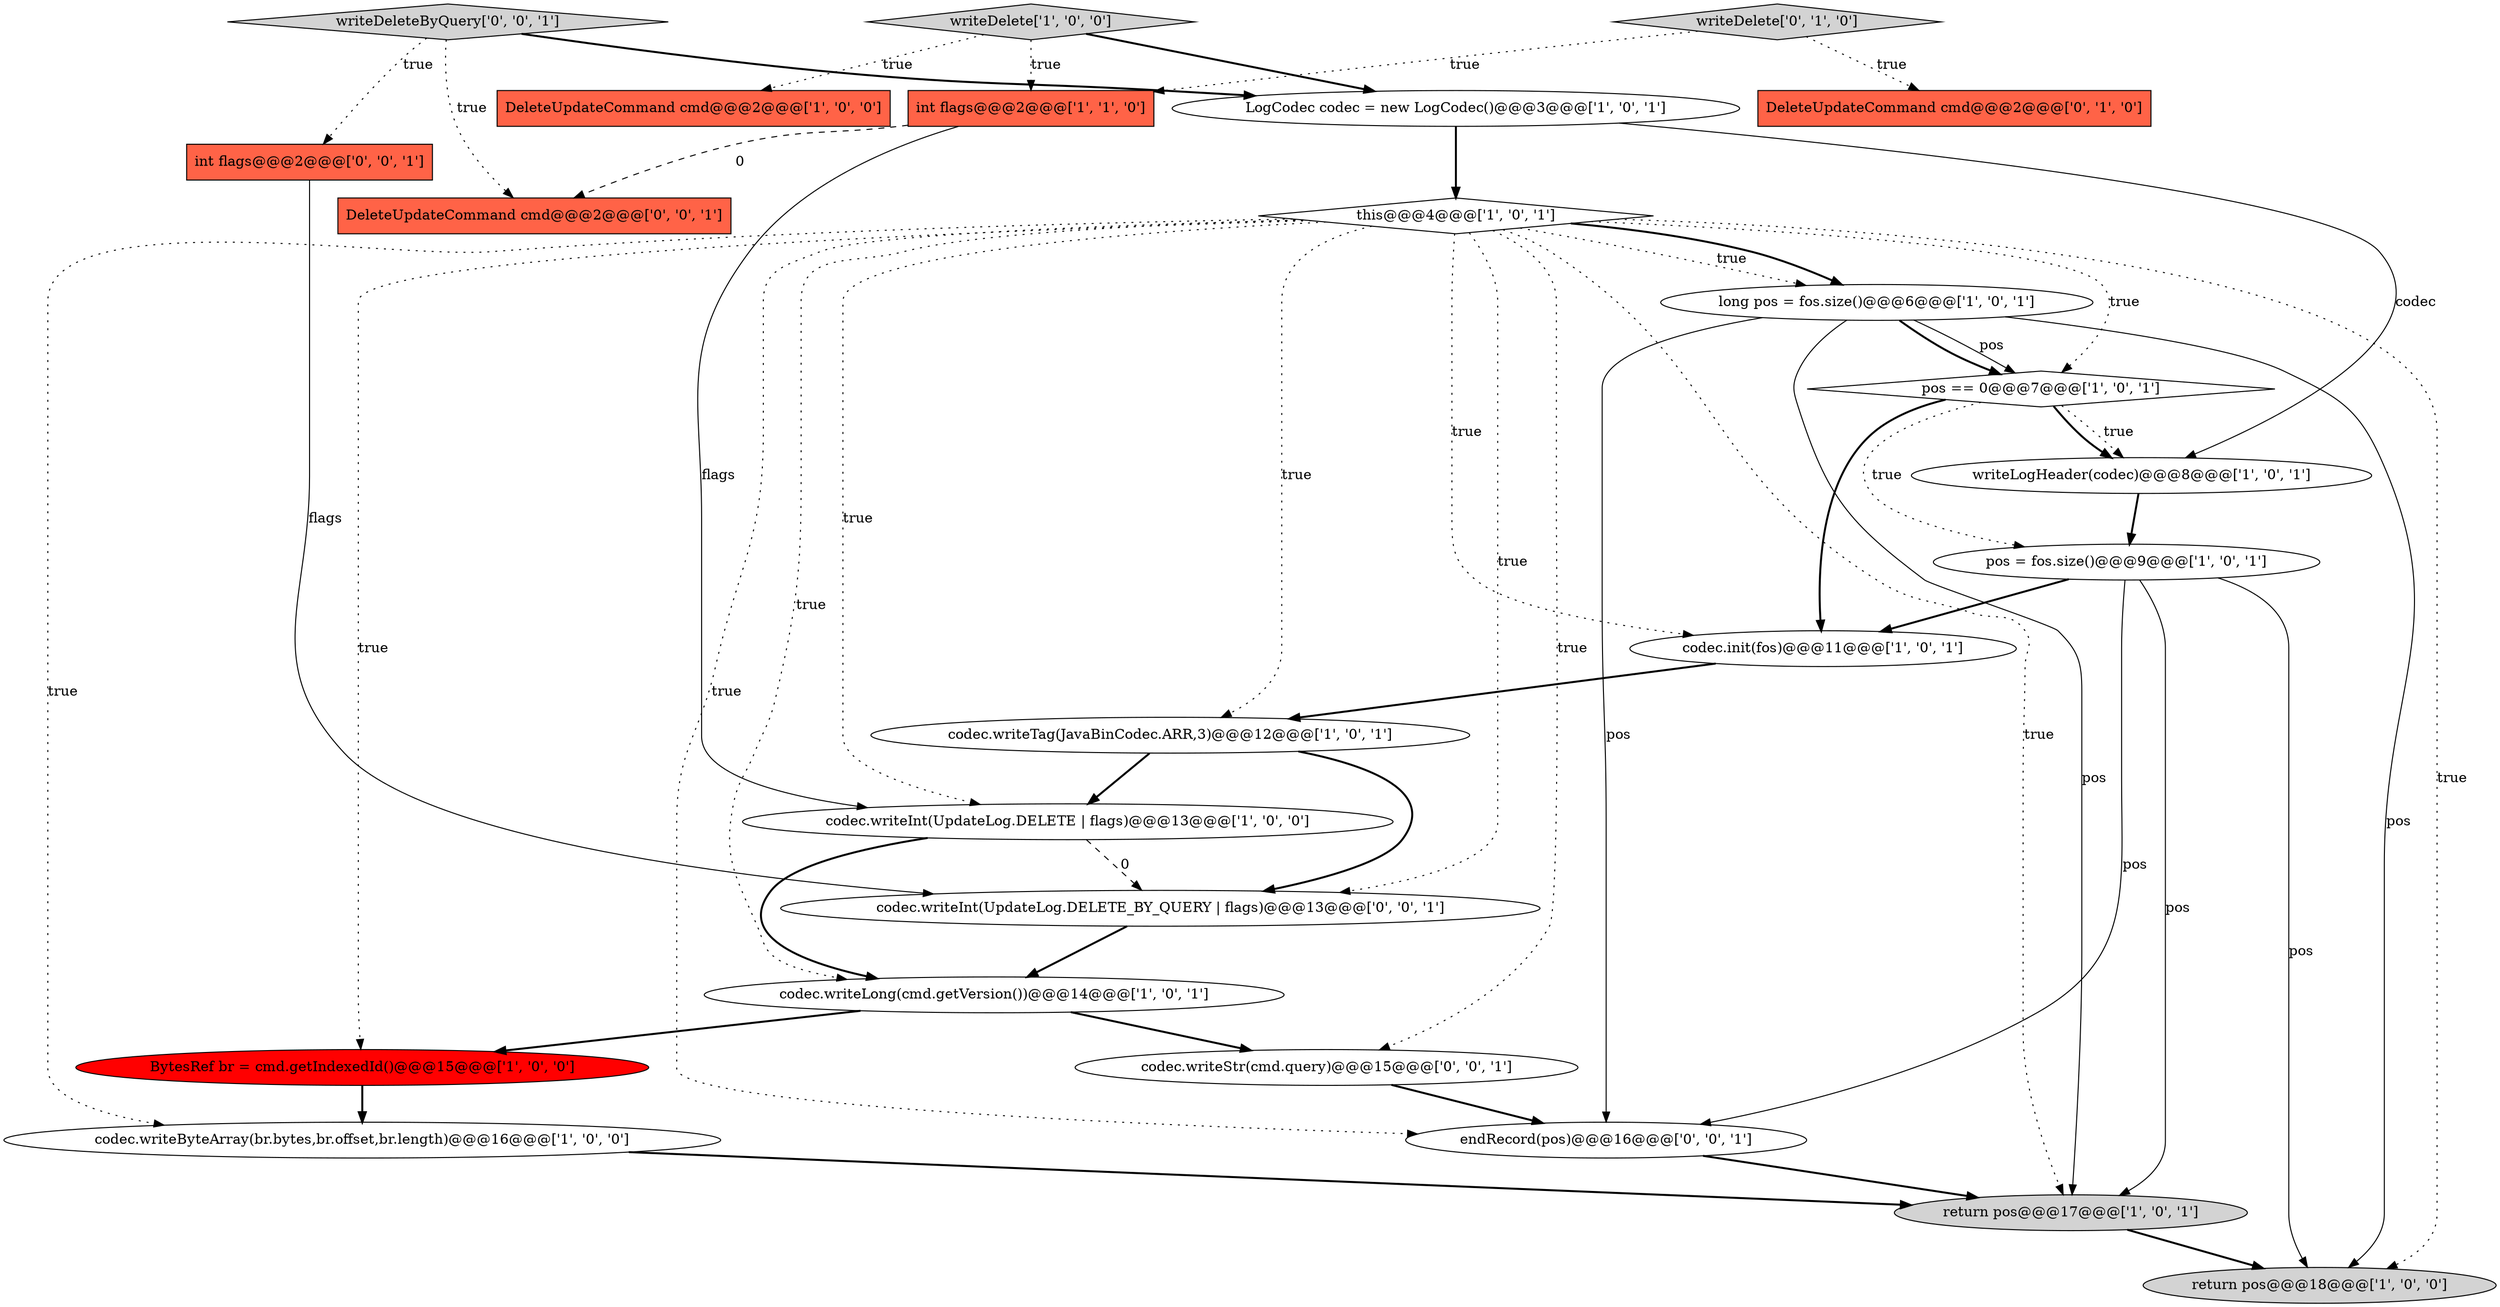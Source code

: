 digraph {
11 [style = filled, label = "LogCodec codec = new LogCodec()@@@3@@@['1', '0', '1']", fillcolor = white, shape = ellipse image = "AAA0AAABBB1BBB"];
22 [style = filled, label = "writeDeleteByQuery['0', '0', '1']", fillcolor = lightgray, shape = diamond image = "AAA0AAABBB3BBB"];
3 [style = filled, label = "writeDelete['1', '0', '0']", fillcolor = lightgray, shape = diamond image = "AAA0AAABBB1BBB"];
13 [style = filled, label = "codec.writeInt(UpdateLog.DELETE | flags)@@@13@@@['1', '0', '0']", fillcolor = white, shape = ellipse image = "AAA0AAABBB1BBB"];
10 [style = filled, label = "writeLogHeader(codec)@@@8@@@['1', '0', '1']", fillcolor = white, shape = ellipse image = "AAA0AAABBB1BBB"];
17 [style = filled, label = "DeleteUpdateCommand cmd@@@2@@@['0', '1', '0']", fillcolor = tomato, shape = box image = "AAA0AAABBB2BBB"];
9 [style = filled, label = "pos == 0@@@7@@@['1', '0', '1']", fillcolor = white, shape = diamond image = "AAA0AAABBB1BBB"];
19 [style = filled, label = "endRecord(pos)@@@16@@@['0', '0', '1']", fillcolor = white, shape = ellipse image = "AAA0AAABBB3BBB"];
6 [style = filled, label = "codec.writeLong(cmd.getVersion())@@@14@@@['1', '0', '1']", fillcolor = white, shape = ellipse image = "AAA0AAABBB1BBB"];
23 [style = filled, label = "codec.writeStr(cmd.query)@@@15@@@['0', '0', '1']", fillcolor = white, shape = ellipse image = "AAA0AAABBB3BBB"];
20 [style = filled, label = "codec.writeInt(UpdateLog.DELETE_BY_QUERY | flags)@@@13@@@['0', '0', '1']", fillcolor = white, shape = ellipse image = "AAA0AAABBB3BBB"];
16 [style = filled, label = "pos = fos.size()@@@9@@@['1', '0', '1']", fillcolor = white, shape = ellipse image = "AAA0AAABBB1BBB"];
4 [style = filled, label = "long pos = fos.size()@@@6@@@['1', '0', '1']", fillcolor = white, shape = ellipse image = "AAA0AAABBB1BBB"];
7 [style = filled, label = "DeleteUpdateCommand cmd@@@2@@@['1', '0', '0']", fillcolor = tomato, shape = box image = "AAA0AAABBB1BBB"];
1 [style = filled, label = "codec.writeByteArray(br.bytes,br.offset,br.length)@@@16@@@['1', '0', '0']", fillcolor = white, shape = ellipse image = "AAA0AAABBB1BBB"];
15 [style = filled, label = "return pos@@@17@@@['1', '0', '1']", fillcolor = lightgray, shape = ellipse image = "AAA0AAABBB1BBB"];
18 [style = filled, label = "writeDelete['0', '1', '0']", fillcolor = lightgray, shape = diamond image = "AAA0AAABBB2BBB"];
24 [style = filled, label = "DeleteUpdateCommand cmd@@@2@@@['0', '0', '1']", fillcolor = tomato, shape = box image = "AAA0AAABBB3BBB"];
21 [style = filled, label = "int flags@@@2@@@['0', '0', '1']", fillcolor = tomato, shape = box image = "AAA0AAABBB3BBB"];
2 [style = filled, label = "codec.init(fos)@@@11@@@['1', '0', '1']", fillcolor = white, shape = ellipse image = "AAA0AAABBB1BBB"];
12 [style = filled, label = "int flags@@@2@@@['1', '1', '0']", fillcolor = tomato, shape = box image = "AAA0AAABBB1BBB"];
0 [style = filled, label = "return pos@@@18@@@['1', '0', '0']", fillcolor = lightgray, shape = ellipse image = "AAA0AAABBB1BBB"];
14 [style = filled, label = "this@@@4@@@['1', '0', '1']", fillcolor = white, shape = diamond image = "AAA0AAABBB1BBB"];
5 [style = filled, label = "codec.writeTag(JavaBinCodec.ARR,3)@@@12@@@['1', '0', '1']", fillcolor = white, shape = ellipse image = "AAA0AAABBB1BBB"];
8 [style = filled, label = "BytesRef br = cmd.getIndexedId()@@@15@@@['1', '0', '0']", fillcolor = red, shape = ellipse image = "AAA1AAABBB1BBB"];
22->21 [style = dotted, label="true"];
4->9 [style = bold, label=""];
14->2 [style = dotted, label="true"];
4->19 [style = solid, label="pos"];
3->7 [style = dotted, label="true"];
4->9 [style = solid, label="pos"];
14->19 [style = dotted, label="true"];
5->20 [style = bold, label=""];
11->14 [style = bold, label=""];
9->2 [style = bold, label=""];
14->0 [style = dotted, label="true"];
6->23 [style = bold, label=""];
13->20 [style = dashed, label="0"];
1->15 [style = bold, label=""];
16->0 [style = solid, label="pos"];
4->15 [style = solid, label="pos"];
16->19 [style = solid, label="pos"];
3->11 [style = bold, label=""];
11->10 [style = solid, label="codec"];
14->23 [style = dotted, label="true"];
20->6 [style = bold, label=""];
9->10 [style = bold, label=""];
22->24 [style = dotted, label="true"];
16->2 [style = bold, label=""];
14->13 [style = dotted, label="true"];
14->20 [style = dotted, label="true"];
8->1 [style = bold, label=""];
14->15 [style = dotted, label="true"];
21->20 [style = solid, label="flags"];
18->12 [style = dotted, label="true"];
14->5 [style = dotted, label="true"];
10->16 [style = bold, label=""];
3->12 [style = dotted, label="true"];
5->13 [style = bold, label=""];
15->0 [style = bold, label=""];
23->19 [style = bold, label=""];
6->8 [style = bold, label=""];
12->24 [style = dashed, label="0"];
12->13 [style = solid, label="flags"];
4->0 [style = solid, label="pos"];
14->8 [style = dotted, label="true"];
16->15 [style = solid, label="pos"];
14->9 [style = dotted, label="true"];
14->1 [style = dotted, label="true"];
18->17 [style = dotted, label="true"];
13->6 [style = bold, label=""];
19->15 [style = bold, label=""];
9->16 [style = dotted, label="true"];
14->4 [style = dotted, label="true"];
9->10 [style = dotted, label="true"];
22->11 [style = bold, label=""];
2->5 [style = bold, label=""];
14->4 [style = bold, label=""];
14->6 [style = dotted, label="true"];
}
